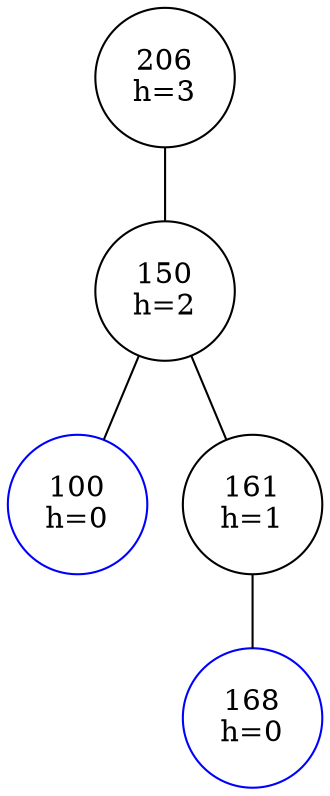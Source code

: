 graph G {
	node [shape=circle];
	206--150;
	206 [label="206\nh=3"];
	150--100;
	150--161;
	150 [label="150\nh=2"];
	100 [label="100\nh=0", color=blue];
	161--168;
	161 [label="161\nh=1"];
	168 [label="168\nh=0", color=blue];
}